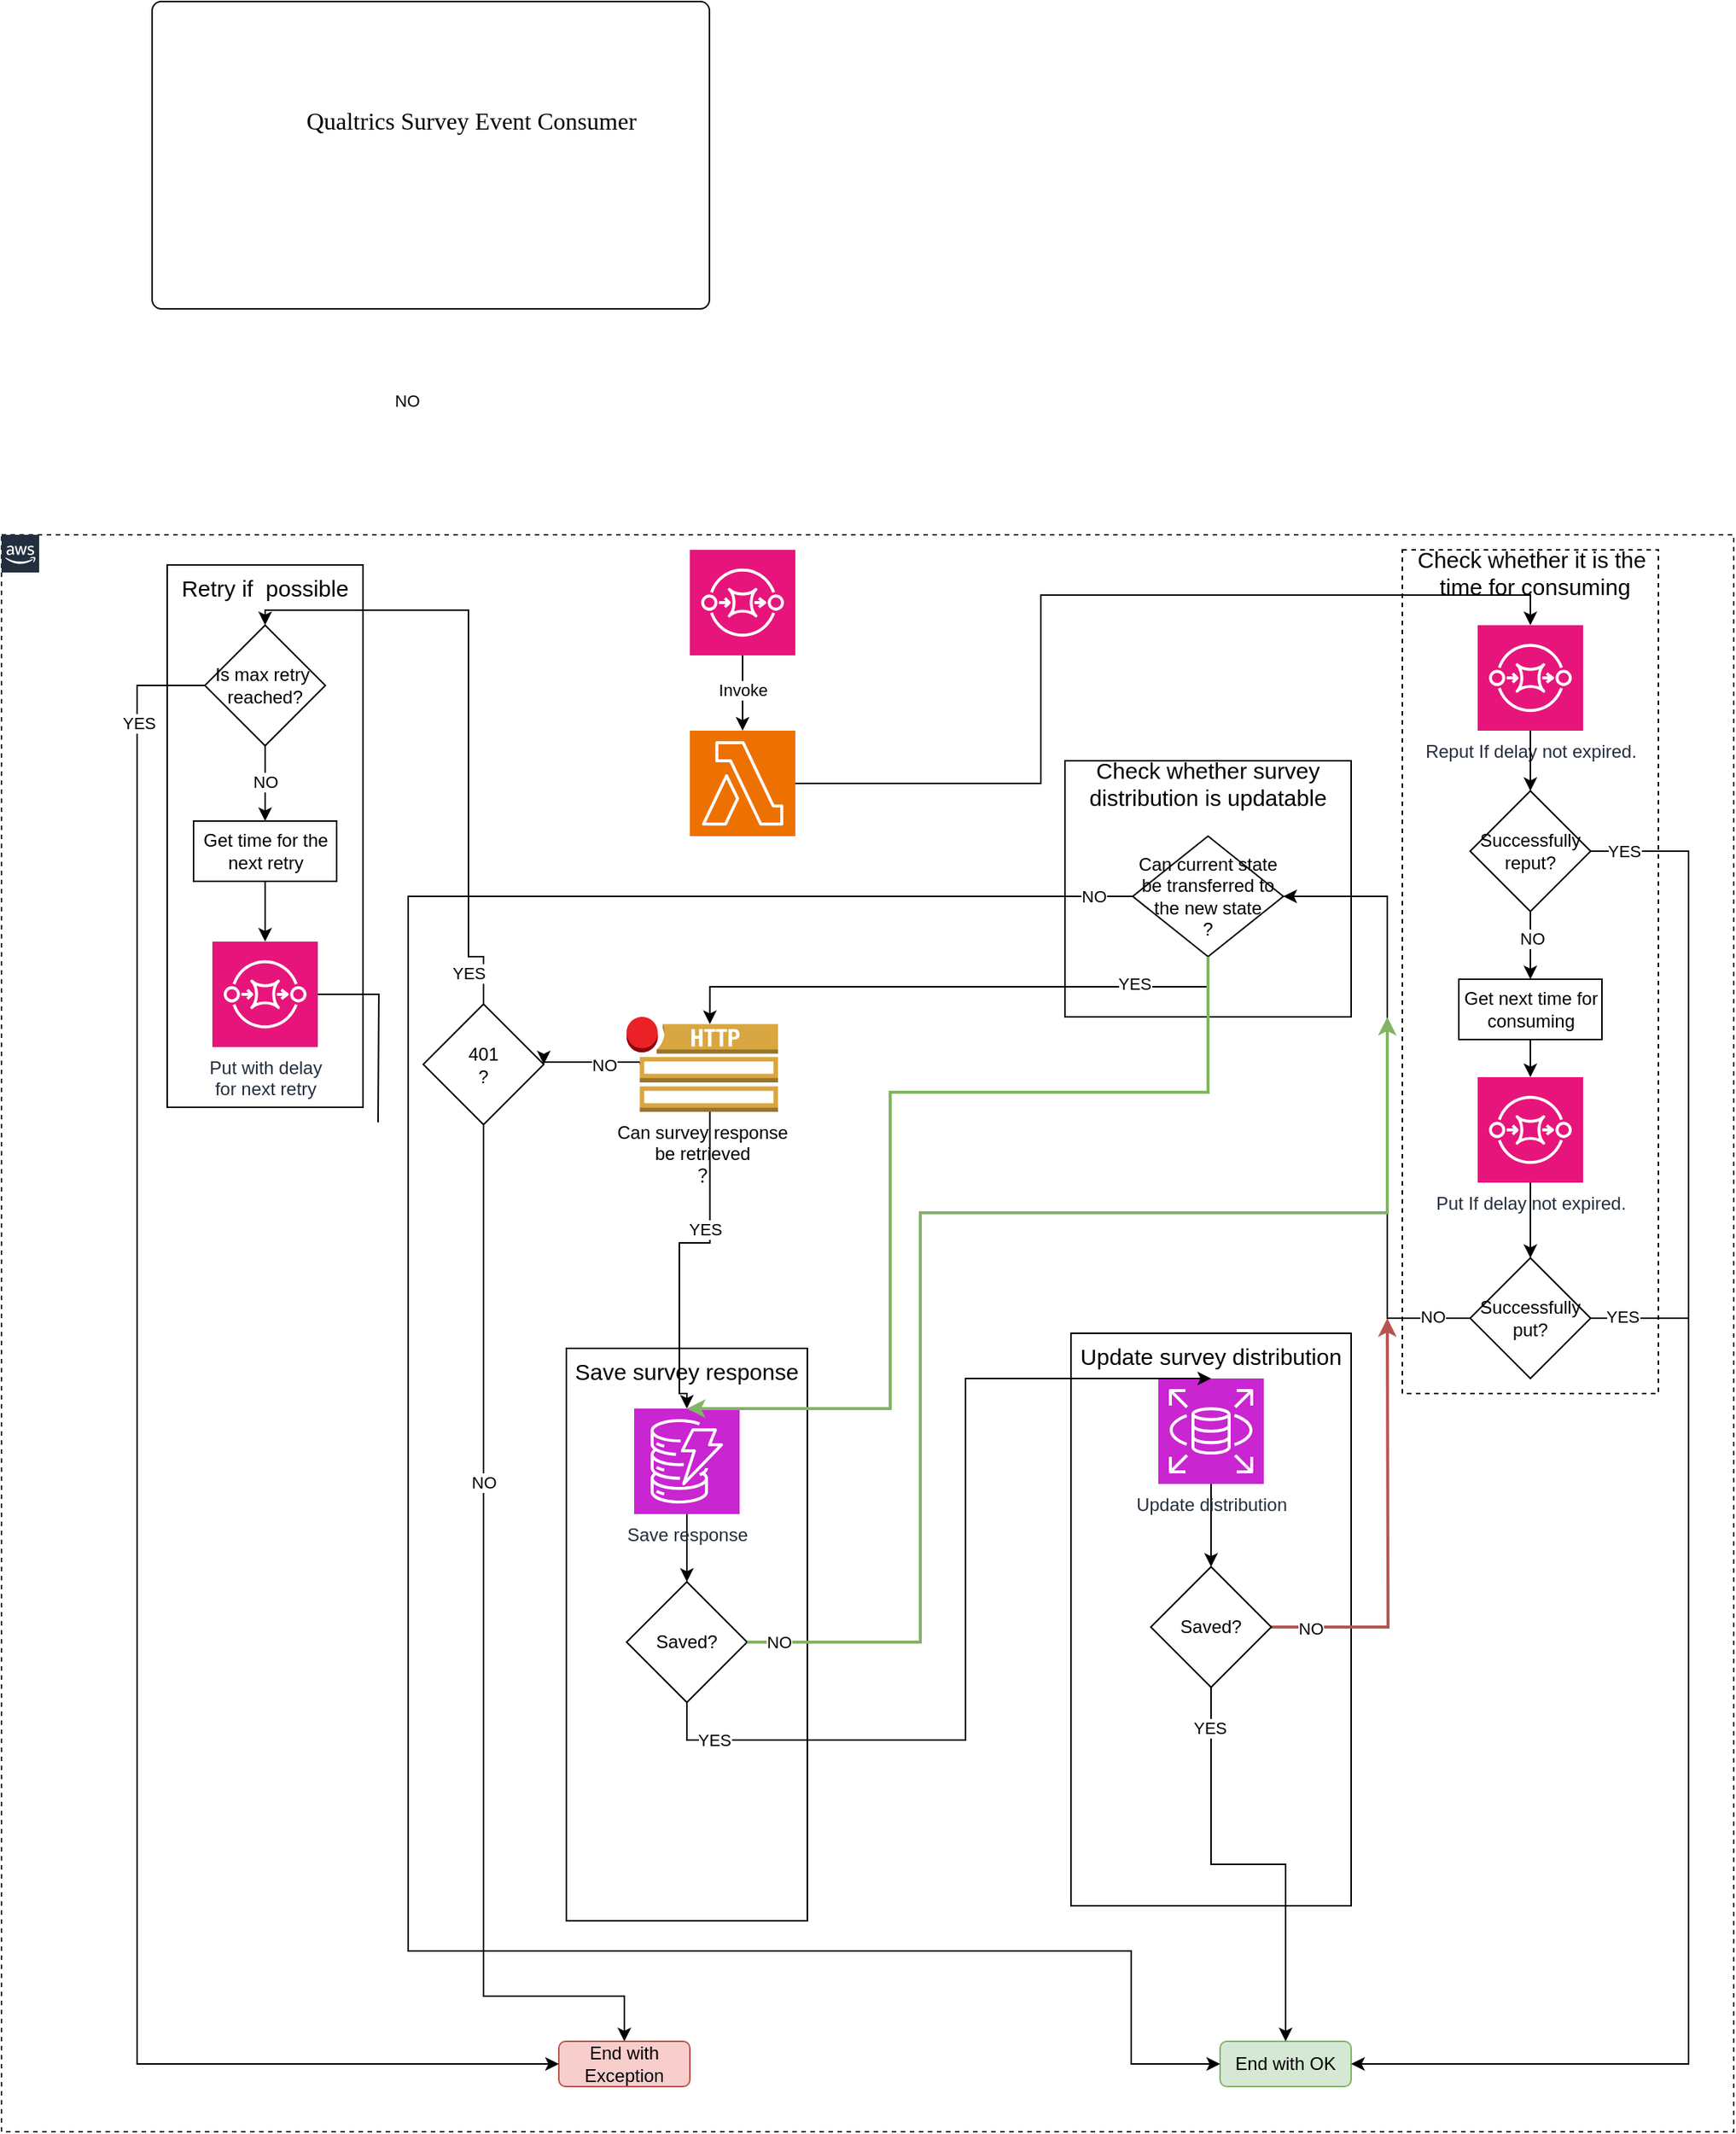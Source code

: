 <mxfile version="22.1.21" type="github">
  <diagram name="Page-1" id="GnvURoskgF6pgVR7ltKW">
    <mxGraphModel dx="2261" dy="1955" grid="1" gridSize="10" guides="1" tooltips="1" connect="1" arrows="1" fold="1" page="1" pageScale="1" pageWidth="827" pageHeight="1169" math="0" shadow="0">
      <root>
        <mxCell id="0" />
        <mxCell id="1" parent="0" />
        <mxCell id="kMPxljKF4UXbcINyfZyh-27" value="" style="rounded=1;whiteSpace=wrap;html=1;arcSize=3;" parent="1" vertex="1">
          <mxGeometry x="80" y="-584" width="370" height="204" as="geometry" />
        </mxCell>
        <mxCell id="kMPxljKF4UXbcINyfZyh-29" value="&lt;font style=&quot;font-size: 16px;&quot; face=&quot;Times New Roman&quot;&gt;Qualtrics Survey Event Consumer&lt;/font&gt;" style="text;html=1;strokeColor=none;fillColor=none;align=center;verticalAlign=middle;whiteSpace=wrap;rounded=0;" parent="1" vertex="1">
          <mxGeometry x="180" y="-520" width="223.75" height="30" as="geometry" />
        </mxCell>
        <mxCell id="fp_4tm2POYkT8Q4frhIq-28" value="" style="points=[[0,0],[0.25,0],[0.5,0],[0.75,0],[1,0],[1,0.25],[1,0.5],[1,0.75],[1,1],[0.75,1],[0.5,1],[0.25,1],[0,1],[0,0.75],[0,0.5],[0,0.25]];outlineConnect=0;gradientColor=none;html=1;whiteSpace=wrap;fontSize=12;fontStyle=0;container=0;pointerEvents=0;collapsible=0;recursiveResize=0;shape=mxgraph.aws4.group;grIcon=mxgraph.aws4.group_aws_cloud_alt;strokeColor=#232F3E;fillColor=none;verticalAlign=top;align=left;spacingLeft=30;fontColor=#232F3E;dashed=1;" parent="1" vertex="1">
          <mxGeometry x="-20" y="-230" width="1150" height="1060" as="geometry" />
        </mxCell>
        <mxCell id="F4uf8b6JVxHDHdUwgC62-24" value="" style="sketch=0;points=[[0,0,0],[0.25,0,0],[0.5,0,0],[0.75,0,0],[1,0,0],[0,1,0],[0.25,1,0],[0.5,1,0],[0.75,1,0],[1,1,0],[0,0.25,0],[0,0.5,0],[0,0.75,0],[1,0.25,0],[1,0.5,0],[1,0.75,0]];outlineConnect=0;fontColor=#232F3E;fillColor=#ED7100;strokeColor=#ffffff;dashed=0;verticalLabelPosition=bottom;verticalAlign=top;align=center;html=1;fontSize=12;fontStyle=0;aspect=fixed;shape=mxgraph.aws4.resourceIcon;resIcon=mxgraph.aws4.lambda;" parent="1" vertex="1">
          <mxGeometry x="437" y="-100" width="70" height="70" as="geometry" />
        </mxCell>
        <mxCell id="kMPxljKF4UXbcINyfZyh-1" value="End with OK" style="rounded=1;whiteSpace=wrap;html=1;fillColor=#d5e8d4;strokeColor=#82b366;" parent="1" vertex="1">
          <mxGeometry x="789" y="770" width="87" height="30" as="geometry" />
        </mxCell>
        <mxCell id="_qeqOSQrToJZAmNtFHsq-2" style="edgeStyle=orthogonalEdgeStyle;rounded=0;orthogonalLoop=1;jettySize=auto;html=1;" edge="1" parent="1" source="fp_4tm2POYkT8Q4frhIq-7" target="F4uf8b6JVxHDHdUwgC62-24">
          <mxGeometry relative="1" as="geometry" />
        </mxCell>
        <mxCell id="_qeqOSQrToJZAmNtFHsq-3" value="Invoke" style="edgeLabel;html=1;align=center;verticalAlign=middle;resizable=0;points=[];" vertex="1" connectable="0" parent="_qeqOSQrToJZAmNtFHsq-2">
          <mxGeometry x="-0.1" relative="1" as="geometry">
            <mxPoint as="offset" />
          </mxGeometry>
        </mxCell>
        <mxCell id="fp_4tm2POYkT8Q4frhIq-7" value="" style="sketch=0;points=[[0,0,0],[0.25,0,0],[0.5,0,0],[0.75,0,0],[1,0,0],[0,1,0],[0.25,1,0],[0.5,1,0],[0.75,1,0],[1,1,0],[0,0.25,0],[0,0.5,0],[0,0.75,0],[1,0.25,0],[1,0.5,0],[1,0.75,0]];outlineConnect=0;fontColor=#232F3E;fillColor=#E7157B;strokeColor=#ffffff;dashed=0;verticalLabelPosition=bottom;verticalAlign=top;align=center;html=1;fontSize=12;fontStyle=0;aspect=fixed;shape=mxgraph.aws4.resourceIcon;resIcon=mxgraph.aws4.sqs;" parent="1" vertex="1">
          <mxGeometry x="436.998" y="-220" width="70" height="70" as="geometry" />
        </mxCell>
        <mxCell id="_qeqOSQrToJZAmNtFHsq-85" value="" style="group" vertex="1" connectable="0" parent="1">
          <mxGeometry x="690" y="300" width="186" height="380" as="geometry" />
        </mxCell>
        <mxCell id="_qeqOSQrToJZAmNtFHsq-58" value="" style="rounded=0;whiteSpace=wrap;html=1;" vertex="1" parent="_qeqOSQrToJZAmNtFHsq-85">
          <mxGeometry width="186" height="380" as="geometry" />
        </mxCell>
        <mxCell id="_qeqOSQrToJZAmNtFHsq-59" value="Update survey distribution" style="text;html=1;strokeColor=none;fillColor=none;align=center;verticalAlign=middle;whiteSpace=wrap;rounded=0;fontSize=15;" vertex="1" parent="_qeqOSQrToJZAmNtFHsq-85">
          <mxGeometry width="186" height="30" as="geometry" />
        </mxCell>
        <mxCell id="_qeqOSQrToJZAmNtFHsq-152" style="edgeStyle=orthogonalEdgeStyle;rounded=0;orthogonalLoop=1;jettySize=auto;html=1;fillColor=#f8cecc;strokeColor=#b85450;strokeWidth=2;" edge="1" parent="_qeqOSQrToJZAmNtFHsq-85" source="_qeqOSQrToJZAmNtFHsq-61">
          <mxGeometry relative="1" as="geometry">
            <mxPoint x="210" y="-10" as="targetPoint" />
          </mxGeometry>
        </mxCell>
        <mxCell id="_qeqOSQrToJZAmNtFHsq-154" value="NO" style="edgeLabel;html=1;align=center;verticalAlign=middle;resizable=0;points=[];" vertex="1" connectable="0" parent="_qeqOSQrToJZAmNtFHsq-152">
          <mxGeometry x="-0.816" y="-1" relative="1" as="geometry">
            <mxPoint as="offset" />
          </mxGeometry>
        </mxCell>
        <mxCell id="_qeqOSQrToJZAmNtFHsq-61" value="Saved?" style="rhombus;whiteSpace=wrap;html=1;" vertex="1" parent="_qeqOSQrToJZAmNtFHsq-85">
          <mxGeometry x="53" y="155" width="80" height="80" as="geometry" />
        </mxCell>
        <mxCell id="_qeqOSQrToJZAmNtFHsq-84" style="edgeStyle=orthogonalEdgeStyle;rounded=0;orthogonalLoop=1;jettySize=auto;html=1;entryX=0.5;entryY=0;entryDx=0;entryDy=0;" edge="1" parent="_qeqOSQrToJZAmNtFHsq-85" source="_qeqOSQrToJZAmNtFHsq-70" target="_qeqOSQrToJZAmNtFHsq-61">
          <mxGeometry relative="1" as="geometry" />
        </mxCell>
        <mxCell id="_qeqOSQrToJZAmNtFHsq-70" value="Update distribution" style="sketch=0;points=[[0,0,0],[0.25,0,0],[0.5,0,0],[0.75,0,0],[1,0,0],[0,1,0],[0.25,1,0],[0.5,1,0],[0.75,1,0],[1,1,0],[0,0.25,0],[0,0.5,0],[0,0.75,0],[1,0.25,0],[1,0.5,0],[1,0.75,0]];outlineConnect=0;fontColor=#232F3E;fillColor=#C925D1;strokeColor=#ffffff;dashed=0;verticalLabelPosition=bottom;verticalAlign=top;align=center;html=1;fontSize=12;fontStyle=0;aspect=fixed;shape=mxgraph.aws4.resourceIcon;resIcon=mxgraph.aws4.rds;" vertex="1" parent="_qeqOSQrToJZAmNtFHsq-85">
          <mxGeometry x="58" y="30" width="70" height="70" as="geometry" />
        </mxCell>
        <mxCell id="_qeqOSQrToJZAmNtFHsq-118" style="edgeStyle=orthogonalEdgeStyle;rounded=0;orthogonalLoop=1;jettySize=auto;html=1;entryX=1;entryY=0.5;entryDx=0;entryDy=0;exitX=0.09;exitY=0.5;exitDx=0;exitDy=0;exitPerimeter=0;" edge="1" parent="1" source="_qeqOSQrToJZAmNtFHsq-90" target="_qeqOSQrToJZAmNtFHsq-93">
          <mxGeometry relative="1" as="geometry">
            <Array as="points">
              <mxPoint x="404" y="120" />
              <mxPoint x="340" y="120" />
            </Array>
          </mxGeometry>
        </mxCell>
        <mxCell id="_qeqOSQrToJZAmNtFHsq-119" value="NO" style="edgeLabel;html=1;align=center;verticalAlign=middle;resizable=0;points=[];" vertex="1" connectable="0" parent="_qeqOSQrToJZAmNtFHsq-118">
          <mxGeometry x="0.355" y="3" relative="1" as="geometry">
            <mxPoint x="20" y="-1" as="offset" />
          </mxGeometry>
        </mxCell>
        <mxCell id="_qeqOSQrToJZAmNtFHsq-90" value="Can survey response &lt;br&gt;be retrieved&lt;br&gt;？" style="outlineConnect=0;dashed=0;verticalLabelPosition=bottom;verticalAlign=top;align=center;html=1;shape=mxgraph.aws3.http_notification;fillColor=#D9A741;gradientColor=none;" vertex="1" parent="1">
          <mxGeometry x="395" y="90" width="100.5" height="63" as="geometry" />
        </mxCell>
        <mxCell id="_qeqOSQrToJZAmNtFHsq-143" style="edgeStyle=orthogonalEdgeStyle;rounded=0;orthogonalLoop=1;jettySize=auto;html=1;entryX=0.5;entryY=0;entryDx=0;entryDy=0;" edge="1" parent="1" source="_qeqOSQrToJZAmNtFHsq-93" target="_qeqOSQrToJZAmNtFHsq-115">
          <mxGeometry relative="1" as="geometry">
            <mxPoint x="310" y="310" as="targetPoint" />
            <Array as="points">
              <mxPoint x="300" y="740" />
              <mxPoint x="394" y="740" />
            </Array>
          </mxGeometry>
        </mxCell>
        <mxCell id="_qeqOSQrToJZAmNtFHsq-145" value="NO" style="edgeLabel;html=1;align=center;verticalAlign=middle;resizable=0;points=[];" vertex="1" connectable="0" parent="_qeqOSQrToJZAmNtFHsq-143">
          <mxGeometry x="-0.324" relative="1" as="geometry">
            <mxPoint as="offset" />
          </mxGeometry>
        </mxCell>
        <mxCell id="_qeqOSQrToJZAmNtFHsq-93" value="401&lt;br&gt;?" style="rhombus;whiteSpace=wrap;html=1;" vertex="1" parent="1">
          <mxGeometry x="260" y="81.5" width="80" height="80" as="geometry" />
        </mxCell>
        <mxCell id="_qeqOSQrToJZAmNtFHsq-106" value="" style="group" vertex="1" connectable="0" parent="1">
          <mxGeometry x="90" y="-210" width="130" height="360" as="geometry" />
        </mxCell>
        <mxCell id="_qeqOSQrToJZAmNtFHsq-35" value="" style="rounded=0;whiteSpace=wrap;html=1;container=0;" vertex="1" parent="_qeqOSQrToJZAmNtFHsq-106">
          <mxGeometry width="130" height="360" as="geometry" />
        </mxCell>
        <mxCell id="_qeqOSQrToJZAmNtFHsq-113" style="edgeStyle=orthogonalEdgeStyle;rounded=0;orthogonalLoop=1;jettySize=auto;html=1;endArrow=none;endFill=0;" edge="1" parent="_qeqOSQrToJZAmNtFHsq-106" source="_qeqOSQrToJZAmNtFHsq-41">
          <mxGeometry relative="1" as="geometry">
            <mxPoint x="140" y="370" as="targetPoint" />
          </mxGeometry>
        </mxCell>
        <mxCell id="_qeqOSQrToJZAmNtFHsq-134" value="" style="group" vertex="1" connectable="0" parent="_qeqOSQrToJZAmNtFHsq-106">
          <mxGeometry width="130" height="320" as="geometry" />
        </mxCell>
        <mxCell id="_qeqOSQrToJZAmNtFHsq-36" value="Retry if&amp;nbsp; possible" style="text;html=1;strokeColor=none;fillColor=none;align=center;verticalAlign=middle;whiteSpace=wrap;rounded=0;fontSize=15;container=0;" vertex="1" parent="_qeqOSQrToJZAmNtFHsq-134">
          <mxGeometry width="130" height="30" as="geometry" />
        </mxCell>
        <mxCell id="_qeqOSQrToJZAmNtFHsq-37" value="Is max retry&amp;nbsp; reached?" style="rhombus;whiteSpace=wrap;html=1;container=0;" vertex="1" parent="_qeqOSQrToJZAmNtFHsq-134">
          <mxGeometry x="25" y="40" width="80" height="80" as="geometry" />
        </mxCell>
        <mxCell id="_qeqOSQrToJZAmNtFHsq-38" value="Get time for the next retry" style="rounded=0;whiteSpace=wrap;html=1;container=0;" vertex="1" parent="_qeqOSQrToJZAmNtFHsq-134">
          <mxGeometry x="17.5" y="170" width="95" height="40" as="geometry" />
        </mxCell>
        <mxCell id="_qeqOSQrToJZAmNtFHsq-39" style="edgeStyle=orthogonalEdgeStyle;rounded=0;orthogonalLoop=1;jettySize=auto;html=1;entryX=0.5;entryY=0;entryDx=0;entryDy=0;" edge="1" parent="_qeqOSQrToJZAmNtFHsq-134" source="_qeqOSQrToJZAmNtFHsq-37" target="_qeqOSQrToJZAmNtFHsq-38">
          <mxGeometry relative="1" as="geometry" />
        </mxCell>
        <mxCell id="_qeqOSQrToJZAmNtFHsq-40" value="NO" style="edgeLabel;html=1;align=center;verticalAlign=middle;resizable=0;points=[];container=0;" vertex="1" connectable="0" parent="_qeqOSQrToJZAmNtFHsq-39">
          <mxGeometry x="0.067" relative="1" as="geometry">
            <mxPoint y="-3" as="offset" />
          </mxGeometry>
        </mxCell>
        <mxCell id="_qeqOSQrToJZAmNtFHsq-41" value="Put with delay &lt;br&gt;for next retry" style="sketch=0;points=[[0,0,0],[0.25,0,0],[0.5,0,0],[0.75,0,0],[1,0,0],[0,1,0],[0.25,1,0],[0.5,1,0],[0.75,1,0],[1,1,0],[0,0.25,0],[0,0.5,0],[0,0.75,0],[1,0.25,0],[1,0.5,0],[1,0.75,0]];outlineConnect=0;fontColor=#232F3E;fillColor=#E7157B;strokeColor=#ffffff;dashed=0;verticalLabelPosition=bottom;verticalAlign=top;align=center;html=1;fontSize=12;fontStyle=0;aspect=fixed;shape=mxgraph.aws4.resourceIcon;resIcon=mxgraph.aws4.sqs;container=0;" vertex="1" parent="_qeqOSQrToJZAmNtFHsq-134">
          <mxGeometry x="29.998" y="250" width="70" height="70" as="geometry" />
        </mxCell>
        <mxCell id="_qeqOSQrToJZAmNtFHsq-44" style="edgeStyle=orthogonalEdgeStyle;rounded=0;orthogonalLoop=1;jettySize=auto;html=1;" edge="1" parent="_qeqOSQrToJZAmNtFHsq-134" source="_qeqOSQrToJZAmNtFHsq-38" target="_qeqOSQrToJZAmNtFHsq-41">
          <mxGeometry relative="1" as="geometry" />
        </mxCell>
        <mxCell id="_qeqOSQrToJZAmNtFHsq-108" style="edgeStyle=orthogonalEdgeStyle;rounded=0;orthogonalLoop=1;jettySize=auto;html=1;entryX=0.5;entryY=0;entryDx=0;entryDy=0;exitX=0.5;exitY=0;exitDx=0;exitDy=0;" edge="1" parent="1" source="_qeqOSQrToJZAmNtFHsq-93" target="_qeqOSQrToJZAmNtFHsq-37">
          <mxGeometry relative="1" as="geometry">
            <Array as="points">
              <mxPoint x="290" y="50" />
              <mxPoint x="290" y="-180" />
              <mxPoint x="155" y="-180" />
            </Array>
          </mxGeometry>
        </mxCell>
        <mxCell id="_qeqOSQrToJZAmNtFHsq-144" value="YES" style="edgeLabel;html=1;align=center;verticalAlign=middle;resizable=0;points=[];" vertex="1" connectable="0" parent="_qeqOSQrToJZAmNtFHsq-108">
          <mxGeometry x="-0.569" y="-1" relative="1" as="geometry">
            <mxPoint x="-1" y="59" as="offset" />
          </mxGeometry>
        </mxCell>
        <mxCell id="_qeqOSQrToJZAmNtFHsq-115" value="End with Exception" style="rounded=1;whiteSpace=wrap;html=1;fillColor=#f8cecc;strokeColor=#b85450;" vertex="1" parent="1">
          <mxGeometry x="350" y="770" width="87" height="30" as="geometry" />
        </mxCell>
        <mxCell id="_qeqOSQrToJZAmNtFHsq-116" style="edgeStyle=orthogonalEdgeStyle;rounded=0;orthogonalLoop=1;jettySize=auto;html=1;entryX=0;entryY=0.5;entryDx=0;entryDy=0;" edge="1" parent="1" source="_qeqOSQrToJZAmNtFHsq-37" target="_qeqOSQrToJZAmNtFHsq-115">
          <mxGeometry relative="1" as="geometry">
            <Array as="points">
              <mxPoint x="70" y="-130" />
              <mxPoint x="70" y="785" />
            </Array>
          </mxGeometry>
        </mxCell>
        <mxCell id="_qeqOSQrToJZAmNtFHsq-148" value="YES" style="edgeLabel;html=1;align=center;verticalAlign=middle;resizable=0;points=[];" vertex="1" connectable="0" parent="_qeqOSQrToJZAmNtFHsq-116">
          <mxGeometry x="-0.977" y="4" relative="1" as="geometry">
            <mxPoint x="-30" y="21" as="offset" />
          </mxGeometry>
        </mxCell>
        <mxCell id="_qeqOSQrToJZAmNtFHsq-130" value="" style="group;dashed=1;strokeColor=default;dashPattern=8 8;" vertex="1" connectable="0" parent="1">
          <mxGeometry x="686" y="-80" width="190" height="170" as="geometry" />
        </mxCell>
        <mxCell id="_qeqOSQrToJZAmNtFHsq-30" value="" style="rounded=0;whiteSpace=wrap;html=1;" vertex="1" parent="_qeqOSQrToJZAmNtFHsq-130">
          <mxGeometry width="190" height="170" as="geometry" />
        </mxCell>
        <mxCell id="_qeqOSQrToJZAmNtFHsq-31" value="Check whether survey distribution is updatable" style="text;html=1;strokeColor=none;fillColor=none;align=center;verticalAlign=middle;whiteSpace=wrap;rounded=0;fontSize=15;fontColor=#000000;" vertex="1" parent="_qeqOSQrToJZAmNtFHsq-130">
          <mxGeometry width="190" height="30" as="geometry" />
        </mxCell>
        <mxCell id="_qeqOSQrToJZAmNtFHsq-32" value="Can current state be transferred to the new state&lt;br&gt;?" style="rhombus;whiteSpace=wrap;html=1;" vertex="1" parent="_qeqOSQrToJZAmNtFHsq-130">
          <mxGeometry x="45" y="50" width="100" height="80" as="geometry" />
        </mxCell>
        <mxCell id="_qeqOSQrToJZAmNtFHsq-33" style="edgeStyle=orthogonalEdgeStyle;rounded=0;orthogonalLoop=1;jettySize=auto;html=1;entryX=0;entryY=0.5;entryDx=0;entryDy=0;" edge="1" parent="1" source="_qeqOSQrToJZAmNtFHsq-32" target="kMPxljKF4UXbcINyfZyh-1">
          <mxGeometry relative="1" as="geometry">
            <Array as="points">
              <mxPoint x="250" y="10" />
              <mxPoint x="250" y="710" />
              <mxPoint x="730" y="710" />
              <mxPoint x="730" y="785" />
            </Array>
          </mxGeometry>
        </mxCell>
        <mxCell id="_qeqOSQrToJZAmNtFHsq-34" value="NO" style="edgeLabel;html=1;align=center;verticalAlign=middle;resizable=0;points=[];" vertex="1" connectable="0" parent="_qeqOSQrToJZAmNtFHsq-33">
          <mxGeometry x="-0.317" y="-1" relative="1" as="geometry">
            <mxPoint y="-461" as="offset" />
          </mxGeometry>
        </mxCell>
        <mxCell id="_qeqOSQrToJZAmNtFHsq-149" value="NO" style="edgeLabel;html=1;align=center;verticalAlign=middle;resizable=0;points=[];" vertex="1" connectable="0" parent="_qeqOSQrToJZAmNtFHsq-33">
          <mxGeometry x="-0.964" relative="1" as="geometry">
            <mxPoint x="6" as="offset" />
          </mxGeometry>
        </mxCell>
        <mxCell id="_qeqOSQrToJZAmNtFHsq-91" style="edgeStyle=orthogonalEdgeStyle;rounded=0;orthogonalLoop=1;jettySize=auto;html=1;entryX=0.55;entryY=0.075;entryDx=0;entryDy=0;entryPerimeter=0;exitX=0.5;exitY=1;exitDx=0;exitDy=0;" edge="1" parent="1" source="_qeqOSQrToJZAmNtFHsq-32" target="_qeqOSQrToJZAmNtFHsq-90">
          <mxGeometry relative="1" as="geometry">
            <Array as="points">
              <mxPoint x="781" y="70" />
              <mxPoint x="450" y="70" />
            </Array>
          </mxGeometry>
        </mxCell>
        <mxCell id="_qeqOSQrToJZAmNtFHsq-142" value="YES" style="edgeLabel;html=1;align=center;verticalAlign=middle;resizable=0;points=[];" vertex="1" connectable="0" parent="_qeqOSQrToJZAmNtFHsq-91">
          <mxGeometry x="-0.749" relative="1" as="geometry">
            <mxPoint x="-22" y="-2" as="offset" />
          </mxGeometry>
        </mxCell>
        <mxCell id="_qeqOSQrToJZAmNtFHsq-133" value="" style="group" vertex="1" connectable="0" parent="1">
          <mxGeometry x="910" y="-220" width="171" height="560" as="geometry" />
        </mxCell>
        <mxCell id="_qeqOSQrToJZAmNtFHsq-6" value="" style="rounded=0;whiteSpace=wrap;html=1;dashed=1;" vertex="1" parent="_qeqOSQrToJZAmNtFHsq-133">
          <mxGeometry width="170" height="560" as="geometry" />
        </mxCell>
        <mxCell id="_qeqOSQrToJZAmNtFHsq-7" value="Check whether it is the&lt;br&gt;&amp;nbsp;time for consuming" style="text;html=1;strokeColor=none;fillColor=none;align=center;verticalAlign=middle;whiteSpace=wrap;rounded=0;fontSize=15;" vertex="1" parent="_qeqOSQrToJZAmNtFHsq-133">
          <mxGeometry x="1" width="170" height="30" as="geometry" />
        </mxCell>
        <mxCell id="_qeqOSQrToJZAmNtFHsq-8" value="Reput If delay not expired." style="sketch=0;points=[[0,0,0],[0.25,0,0],[0.5,0,0],[0.75,0,0],[1,0,0],[0,1,0],[0.25,1,0],[0.5,1,0],[0.75,1,0],[1,1,0],[0,0.25,0],[0,0.5,0],[0,0.75,0],[1,0.25,0],[1,0.5,0],[1,0.75,0]];outlineConnect=0;fontColor=#232F3E;fillColor=#E7157B;strokeColor=#ffffff;dashed=0;verticalLabelPosition=bottom;verticalAlign=top;align=center;html=1;fontSize=12;fontStyle=0;aspect=fixed;shape=mxgraph.aws4.resourceIcon;resIcon=mxgraph.aws4.sqs;" vertex="1" parent="_qeqOSQrToJZAmNtFHsq-133">
          <mxGeometry x="49.998" y="50" width="70" height="70" as="geometry" />
        </mxCell>
        <mxCell id="_qeqOSQrToJZAmNtFHsq-15" value="Get next time for consuming" style="rounded=0;whiteSpace=wrap;html=1;" vertex="1" parent="_qeqOSQrToJZAmNtFHsq-133">
          <mxGeometry x="37.5" y="285" width="95" height="40" as="geometry" />
        </mxCell>
        <mxCell id="_qeqOSQrToJZAmNtFHsq-18" value="Put If delay not expired." style="sketch=0;points=[[0,0,0],[0.25,0,0],[0.5,0,0],[0.75,0,0],[1,0,0],[0,1,0],[0.25,1,0],[0.5,1,0],[0.75,1,0],[1,1,0],[0,0.25,0],[0,0.5,0],[0,0.75,0],[1,0.25,0],[1,0.5,0],[1,0.75,0]];outlineConnect=0;fontColor=#232F3E;fillColor=#E7157B;strokeColor=#ffffff;dashed=0;verticalLabelPosition=bottom;verticalAlign=top;align=center;html=1;fontSize=12;fontStyle=0;aspect=fixed;shape=mxgraph.aws4.resourceIcon;resIcon=mxgraph.aws4.sqs;" vertex="1" parent="_qeqOSQrToJZAmNtFHsq-133">
          <mxGeometry x="49.998" y="350" width="70" height="70" as="geometry" />
        </mxCell>
        <mxCell id="_qeqOSQrToJZAmNtFHsq-19" style="edgeStyle=orthogonalEdgeStyle;rounded=0;orthogonalLoop=1;jettySize=auto;html=1;" edge="1" parent="_qeqOSQrToJZAmNtFHsq-133" source="_qeqOSQrToJZAmNtFHsq-15" target="_qeqOSQrToJZAmNtFHsq-18">
          <mxGeometry relative="1" as="geometry" />
        </mxCell>
        <mxCell id="_qeqOSQrToJZAmNtFHsq-21" value="" style="edgeStyle=orthogonalEdgeStyle;rounded=0;orthogonalLoop=1;jettySize=auto;html=1;" edge="1" parent="_qeqOSQrToJZAmNtFHsq-133" source="_qeqOSQrToJZAmNtFHsq-8" target="_qeqOSQrToJZAmNtFHsq-20">
          <mxGeometry relative="1" as="geometry">
            <mxPoint x="125" y="130" as="sourcePoint" />
            <mxPoint x="125" y="220" as="targetPoint" />
          </mxGeometry>
        </mxCell>
        <mxCell id="_qeqOSQrToJZAmNtFHsq-20" value="Successfully reput?" style="rhombus;whiteSpace=wrap;html=1;" vertex="1" parent="_qeqOSQrToJZAmNtFHsq-133">
          <mxGeometry x="45" y="160" width="80" height="80" as="geometry" />
        </mxCell>
        <mxCell id="_qeqOSQrToJZAmNtFHsq-16" style="edgeStyle=orthogonalEdgeStyle;rounded=0;orthogonalLoop=1;jettySize=auto;html=1;" edge="1" parent="_qeqOSQrToJZAmNtFHsq-133" source="_qeqOSQrToJZAmNtFHsq-20" target="_qeqOSQrToJZAmNtFHsq-15">
          <mxGeometry relative="1" as="geometry" />
        </mxCell>
        <mxCell id="_qeqOSQrToJZAmNtFHsq-17" value="NO" style="edgeLabel;html=1;align=center;verticalAlign=middle;resizable=0;points=[];" vertex="1" connectable="0" parent="_qeqOSQrToJZAmNtFHsq-16">
          <mxGeometry x="0.143" y="1" relative="1" as="geometry">
            <mxPoint y="-8" as="offset" />
          </mxGeometry>
        </mxCell>
        <mxCell id="_qeqOSQrToJZAmNtFHsq-137" style="edgeStyle=orthogonalEdgeStyle;rounded=0;orthogonalLoop=1;jettySize=auto;html=1;endArrow=none;endFill=0;" edge="1" parent="_qeqOSQrToJZAmNtFHsq-133" source="_qeqOSQrToJZAmNtFHsq-24">
          <mxGeometry relative="1" as="geometry">
            <mxPoint x="190" y="510" as="targetPoint" />
          </mxGeometry>
        </mxCell>
        <mxCell id="_qeqOSQrToJZAmNtFHsq-138" value="YES" style="edgeLabel;html=1;align=center;verticalAlign=middle;resizable=0;points=[];" vertex="1" connectable="0" parent="_qeqOSQrToJZAmNtFHsq-137">
          <mxGeometry x="-0.268" y="1" relative="1" as="geometry">
            <mxPoint x="-3" as="offset" />
          </mxGeometry>
        </mxCell>
        <mxCell id="_qeqOSQrToJZAmNtFHsq-24" value="Successfully put?" style="rhombus;whiteSpace=wrap;html=1;" vertex="1" parent="_qeqOSQrToJZAmNtFHsq-133">
          <mxGeometry x="45" y="470" width="80" height="80" as="geometry" />
        </mxCell>
        <mxCell id="_qeqOSQrToJZAmNtFHsq-25" style="edgeStyle=orthogonalEdgeStyle;rounded=0;orthogonalLoop=1;jettySize=auto;html=1;" edge="1" parent="_qeqOSQrToJZAmNtFHsq-133" source="_qeqOSQrToJZAmNtFHsq-18" target="_qeqOSQrToJZAmNtFHsq-24">
          <mxGeometry relative="1" as="geometry" />
        </mxCell>
        <mxCell id="_qeqOSQrToJZAmNtFHsq-12" style="edgeStyle=orthogonalEdgeStyle;rounded=0;orthogonalLoop=1;jettySize=auto;html=1;entryX=0.5;entryY=0;entryDx=0;entryDy=0;entryPerimeter=0;" edge="1" parent="1" source="F4uf8b6JVxHDHdUwgC62-24" target="_qeqOSQrToJZAmNtFHsq-8">
          <mxGeometry relative="1" as="geometry">
            <mxPoint x="1025" y="-180" as="targetPoint" />
            <Array as="points">
              <mxPoint x="670" y="-65" />
              <mxPoint x="670" y="-190" />
              <mxPoint x="995" y="-190" />
            </Array>
          </mxGeometry>
        </mxCell>
        <mxCell id="_qeqOSQrToJZAmNtFHsq-73" style="edgeStyle=orthogonalEdgeStyle;rounded=0;orthogonalLoop=1;jettySize=auto;html=1;entryX=1;entryY=0.5;entryDx=0;entryDy=0;" edge="1" parent="1" source="_qeqOSQrToJZAmNtFHsq-24" target="_qeqOSQrToJZAmNtFHsq-32">
          <mxGeometry relative="1" as="geometry">
            <mxPoint x="590.75" y="32" as="targetPoint" />
            <Array as="points">
              <mxPoint x="900" y="290" />
              <mxPoint x="900" y="10" />
            </Array>
          </mxGeometry>
        </mxCell>
        <mxCell id="_qeqOSQrToJZAmNtFHsq-74" value="NO" style="edgeLabel;html=1;align=center;verticalAlign=middle;resizable=0;points=[];" vertex="1" connectable="0" parent="_qeqOSQrToJZAmNtFHsq-73">
          <mxGeometry x="-0.091" y="1" relative="1" as="geometry">
            <mxPoint x="31" y="127" as="offset" />
          </mxGeometry>
        </mxCell>
        <mxCell id="_qeqOSQrToJZAmNtFHsq-135" style="edgeStyle=orthogonalEdgeStyle;rounded=0;orthogonalLoop=1;jettySize=auto;html=1;entryX=1;entryY=0.5;entryDx=0;entryDy=0;" edge="1" parent="1" source="_qeqOSQrToJZAmNtFHsq-20" target="kMPxljKF4UXbcINyfZyh-1">
          <mxGeometry relative="1" as="geometry">
            <Array as="points">
              <mxPoint x="1100" y="-20" />
              <mxPoint x="1100" y="785" />
            </Array>
          </mxGeometry>
        </mxCell>
        <mxCell id="_qeqOSQrToJZAmNtFHsq-136" value="YES" style="edgeLabel;html=1;align=center;verticalAlign=middle;resizable=0;points=[];" vertex="1" connectable="0" parent="_qeqOSQrToJZAmNtFHsq-135">
          <mxGeometry x="-0.964" relative="1" as="geometry">
            <mxPoint x="2" as="offset" />
          </mxGeometry>
        </mxCell>
        <mxCell id="_qeqOSQrToJZAmNtFHsq-45" value="" style="rounded=0;whiteSpace=wrap;html=1;" vertex="1" parent="1">
          <mxGeometry x="355" y="310" width="160" height="380" as="geometry" />
        </mxCell>
        <mxCell id="_qeqOSQrToJZAmNtFHsq-47" value="Save survey response" style="text;html=1;strokeColor=none;fillColor=none;align=center;verticalAlign=middle;whiteSpace=wrap;rounded=0;fontSize=15;" vertex="1" parent="1">
          <mxGeometry x="350" y="310" width="170" height="30" as="geometry" />
        </mxCell>
        <mxCell id="_qeqOSQrToJZAmNtFHsq-49" value="Saved?" style="rhombus;whiteSpace=wrap;html=1;" vertex="1" parent="1">
          <mxGeometry x="395" y="465" width="80" height="80" as="geometry" />
        </mxCell>
        <mxCell id="_qeqOSQrToJZAmNtFHsq-53" style="edgeStyle=orthogonalEdgeStyle;rounded=0;orthogonalLoop=1;jettySize=auto;html=1;fillColor=#d5e8d4;strokeColor=#82b366;strokeWidth=2;" edge="1" parent="1" source="_qeqOSQrToJZAmNtFHsq-49">
          <mxGeometry relative="1" as="geometry">
            <mxPoint x="900" y="90" as="targetPoint" />
            <Array as="points">
              <mxPoint x="590" y="505" />
              <mxPoint x="590" y="220" />
              <mxPoint x="900" y="220" />
            </Array>
          </mxGeometry>
        </mxCell>
        <mxCell id="_qeqOSQrToJZAmNtFHsq-54" value="NO" style="edgeLabel;html=1;align=center;verticalAlign=middle;resizable=0;points=[];" vertex="1" connectable="0" parent="_qeqOSQrToJZAmNtFHsq-53">
          <mxGeometry x="-0.2" relative="1" as="geometry">
            <mxPoint x="-94" y="221" as="offset" />
          </mxGeometry>
        </mxCell>
        <mxCell id="_qeqOSQrToJZAmNtFHsq-82" style="edgeStyle=orthogonalEdgeStyle;rounded=0;orthogonalLoop=1;jettySize=auto;html=1;" edge="1" parent="1" source="_qeqOSQrToJZAmNtFHsq-69" target="_qeqOSQrToJZAmNtFHsq-49">
          <mxGeometry relative="1" as="geometry" />
        </mxCell>
        <mxCell id="_qeqOSQrToJZAmNtFHsq-69" value="Save response" style="sketch=0;points=[[0,0,0],[0.25,0,0],[0.5,0,0],[0.75,0,0],[1,0,0],[0,1,0],[0.25,1,0],[0.5,1,0],[0.75,1,0],[1,1,0],[0,0.25,0],[0,0.5,0],[0,0.75,0],[1,0.25,0],[1,0.5,0],[1,0.75,0]];outlineConnect=0;fontColor=#232F3E;fillColor=#C925D1;strokeColor=#ffffff;dashed=0;verticalLabelPosition=bottom;verticalAlign=top;align=center;html=1;fontSize=12;fontStyle=0;aspect=fixed;shape=mxgraph.aws4.resourceIcon;resIcon=mxgraph.aws4.dynamodb;" vertex="1" parent="1">
          <mxGeometry x="400" y="350" width="70" height="70" as="geometry" />
        </mxCell>
        <mxCell id="_qeqOSQrToJZAmNtFHsq-124" style="edgeStyle=orthogonalEdgeStyle;rounded=0;orthogonalLoop=1;jettySize=auto;html=1;entryX=0.5;entryY=1;entryDx=0;entryDy=0;exitX=0.5;exitY=1;exitDx=0;exitDy=0;" edge="1" parent="1" source="_qeqOSQrToJZAmNtFHsq-49" target="_qeqOSQrToJZAmNtFHsq-59">
          <mxGeometry relative="1" as="geometry">
            <Array as="points">
              <mxPoint x="435" y="570" />
              <mxPoint x="620" y="570" />
              <mxPoint x="620" y="330" />
            </Array>
          </mxGeometry>
        </mxCell>
        <mxCell id="_qeqOSQrToJZAmNtFHsq-125" value="YES" style="edgeLabel;html=1;align=center;verticalAlign=middle;resizable=0;points=[];" vertex="1" connectable="0" parent="_qeqOSQrToJZAmNtFHsq-124">
          <mxGeometry x="-0.91" relative="1" as="geometry">
            <mxPoint x="15" as="offset" />
          </mxGeometry>
        </mxCell>
        <mxCell id="_qeqOSQrToJZAmNtFHsq-120" style="edgeStyle=orthogonalEdgeStyle;rounded=0;orthogonalLoop=1;jettySize=auto;html=1;entryX=0.5;entryY=0;entryDx=0;entryDy=0;entryPerimeter=0;exitX=0.55;exitY=1;exitDx=0;exitDy=0;exitPerimeter=0;" edge="1" parent="1" source="_qeqOSQrToJZAmNtFHsq-90" target="_qeqOSQrToJZAmNtFHsq-69">
          <mxGeometry relative="1" as="geometry">
            <Array as="points">
              <mxPoint x="450" y="240" />
              <mxPoint x="430" y="240" />
              <mxPoint x="430" y="340" />
              <mxPoint x="435" y="340" />
            </Array>
          </mxGeometry>
        </mxCell>
        <mxCell id="_qeqOSQrToJZAmNtFHsq-141" value="YES" style="edgeLabel;html=1;align=center;verticalAlign=middle;resizable=0;points=[];" vertex="1" connectable="0" parent="_qeqOSQrToJZAmNtFHsq-120">
          <mxGeometry x="-0.331" y="-4" relative="1" as="geometry">
            <mxPoint y="3" as="offset" />
          </mxGeometry>
        </mxCell>
        <mxCell id="_qeqOSQrToJZAmNtFHsq-151" style="edgeStyle=orthogonalEdgeStyle;rounded=0;orthogonalLoop=1;jettySize=auto;html=1;entryX=0.5;entryY=0;entryDx=0;entryDy=0;entryPerimeter=0;fillColor=#d5e8d4;strokeColor=#82b366;strokeWidth=2;" edge="1" parent="1" source="_qeqOSQrToJZAmNtFHsq-32" target="_qeqOSQrToJZAmNtFHsq-69">
          <mxGeometry relative="1" as="geometry">
            <Array as="points">
              <mxPoint x="781" y="140" />
              <mxPoint x="570" y="140" />
              <mxPoint x="570" y="350" />
            </Array>
          </mxGeometry>
        </mxCell>
        <mxCell id="_qeqOSQrToJZAmNtFHsq-65" style="edgeStyle=orthogonalEdgeStyle;rounded=0;orthogonalLoop=1;jettySize=auto;html=1;entryX=0.5;entryY=0;entryDx=0;entryDy=0;" edge="1" parent="1" source="_qeqOSQrToJZAmNtFHsq-61" target="kMPxljKF4UXbcINyfZyh-1">
          <mxGeometry relative="1" as="geometry">
            <mxPoint x="783" y="590" as="targetPoint" />
          </mxGeometry>
        </mxCell>
        <mxCell id="_qeqOSQrToJZAmNtFHsq-155" value="YES" style="edgeLabel;html=1;align=center;verticalAlign=middle;resizable=0;points=[];" vertex="1" connectable="0" parent="_qeqOSQrToJZAmNtFHsq-65">
          <mxGeometry x="-0.81" y="-1" relative="1" as="geometry">
            <mxPoint as="offset" />
          </mxGeometry>
        </mxCell>
      </root>
    </mxGraphModel>
  </diagram>
</mxfile>
